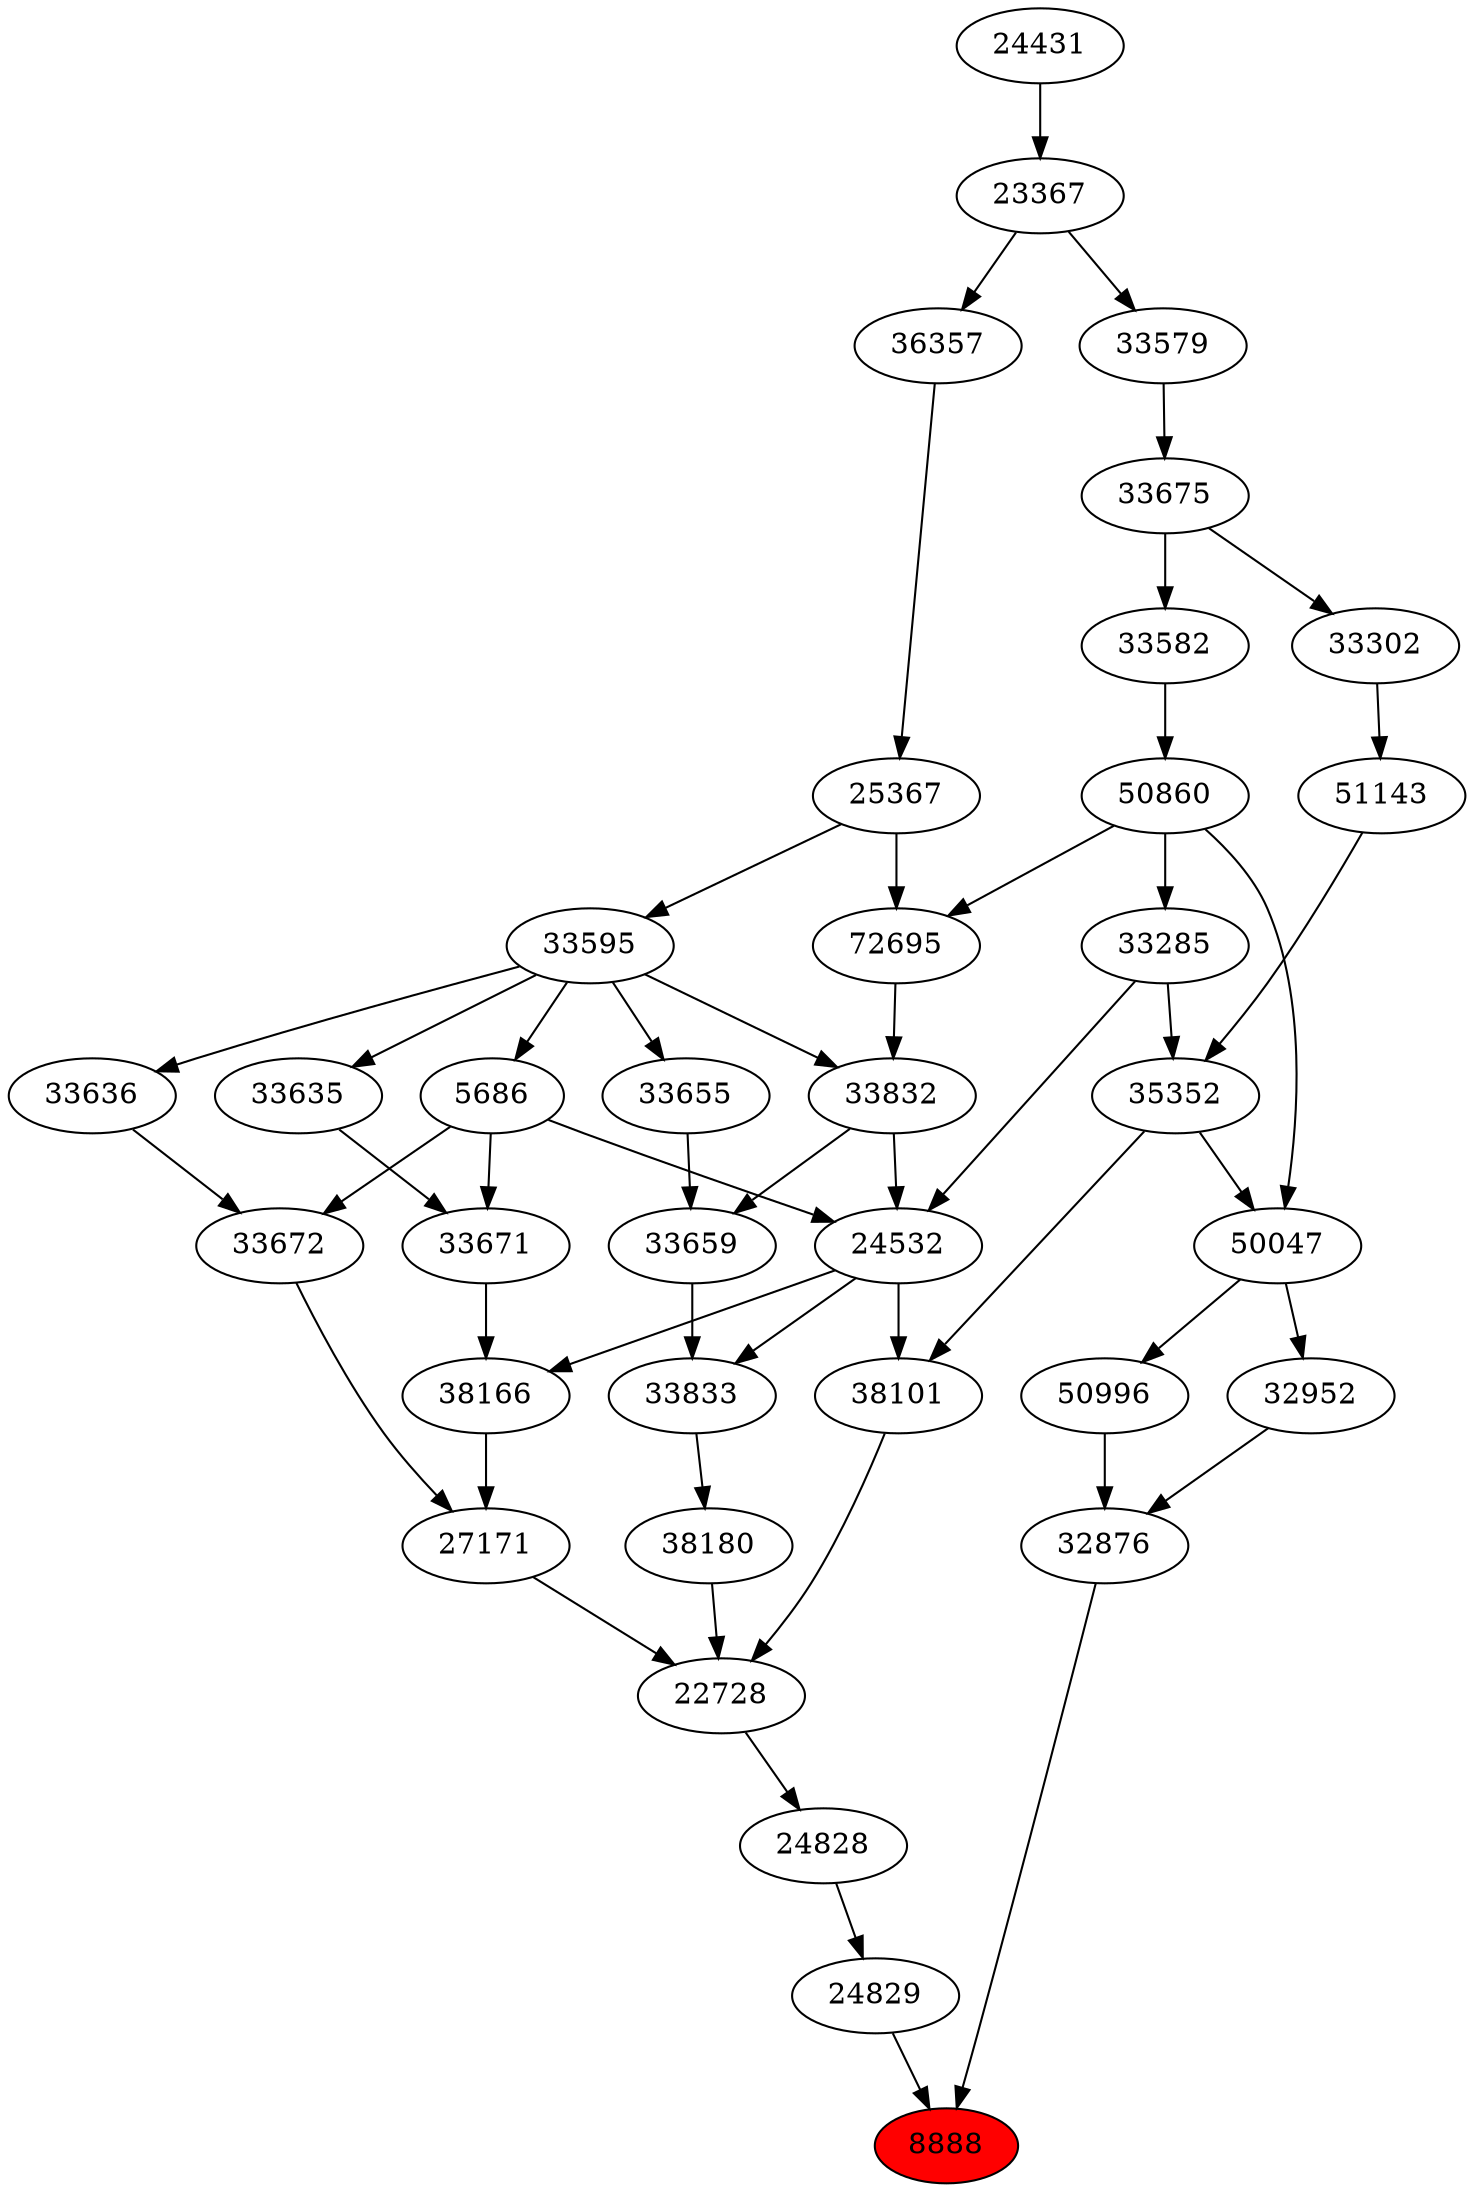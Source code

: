 strict digraph{ 
8888 [label="8888" fillcolor=red style=filled]
24829 -> 8888
32876 -> 8888
24829 [label="24829"]
24828 -> 24829
32876 [label="32876"]
50996 -> 32876
32952 -> 32876
24828 [label="24828"]
22728 -> 24828
50996 [label="50996"]
50047 -> 50996
32952 [label="32952"]
50047 -> 32952
22728 [label="22728"]
27171 -> 22728
38101 -> 22728
38180 -> 22728
50047 [label="50047"]
35352 -> 50047
50860 -> 50047
27171 [label="27171"]
33672 -> 27171
38166 -> 27171
38101 [label="38101"]
24532 -> 38101
35352 -> 38101
38180 [label="38180"]
33833 -> 38180
35352 [label="35352"]
33285 -> 35352
51143 -> 35352
50860 [label="50860"]
33582 -> 50860
33672 [label="33672"]
33636 -> 33672
5686 -> 33672
38166 [label="38166"]
24532 -> 38166
33671 -> 38166
24532 [label="24532"]
33285 -> 24532
5686 -> 24532
33832 -> 24532
33833 [label="33833"]
33659 -> 33833
24532 -> 33833
33285 [label="33285"]
50860 -> 33285
51143 [label="51143"]
33302 -> 51143
33582 [label="33582"]
33675 -> 33582
33636 [label="33636"]
33595 -> 33636
5686 [label="5686"]
33595 -> 5686
33671 [label="33671"]
5686 -> 33671
33635 -> 33671
33832 [label="33832"]
72695 -> 33832
33595 -> 33832
33659 [label="33659"]
33655 -> 33659
33832 -> 33659
33302 [label="33302"]
33675 -> 33302
33675 [label="33675"]
33579 -> 33675
33595 [label="33595"]
25367 -> 33595
33635 [label="33635"]
33595 -> 33635
72695 [label="72695"]
50860 -> 72695
25367 -> 72695
33655 [label="33655"]
33595 -> 33655
33579 [label="33579"]
23367 -> 33579
25367 [label="25367"]
36357 -> 25367
23367 [label="23367"]
24431 -> 23367
36357 [label="36357"]
23367 -> 36357
24431 [label="24431"]
}